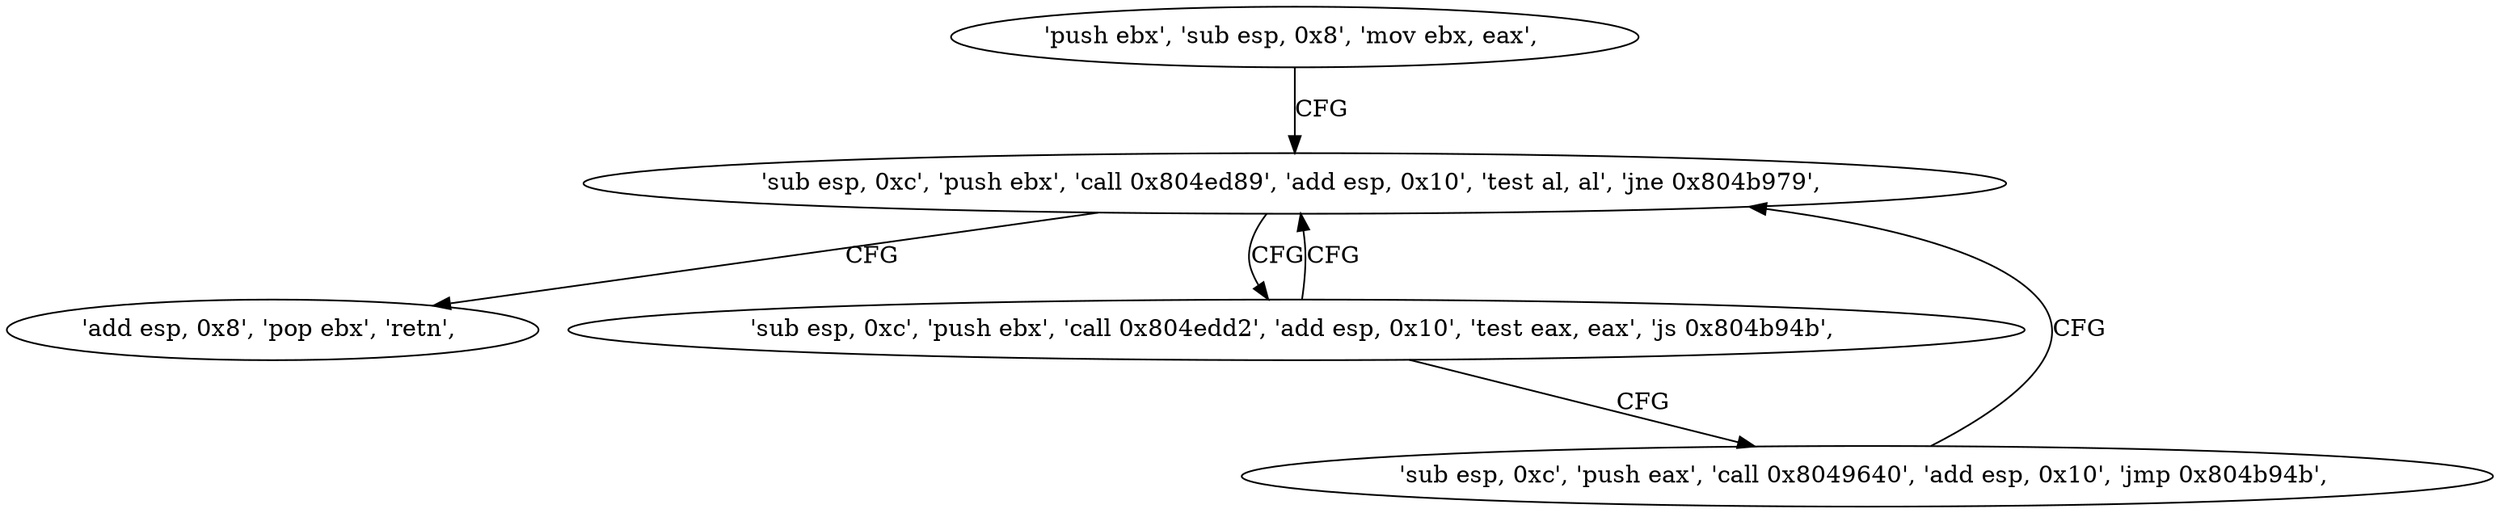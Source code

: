 digraph "func" {
"134527301" [label = "'push ebx', 'sub esp, 0x8', 'mov ebx, eax', " ]
"134527307" [label = "'sub esp, 0xc', 'push ebx', 'call 0x804ed89', 'add esp, 0x10', 'test al, al', 'jne 0x804b979', " ]
"134527353" [label = "'add esp, 0x8', 'pop ebx', 'retn', " ]
"134527323" [label = "'sub esp, 0xc', 'push ebx', 'call 0x804edd2', 'add esp, 0x10', 'test eax, eax', 'js 0x804b94b', " ]
"134527339" [label = "'sub esp, 0xc', 'push eax', 'call 0x8049640', 'add esp, 0x10', 'jmp 0x804b94b', " ]
"134527301" -> "134527307" [ label = "CFG" ]
"134527307" -> "134527353" [ label = "CFG" ]
"134527307" -> "134527323" [ label = "CFG" ]
"134527323" -> "134527307" [ label = "CFG" ]
"134527323" -> "134527339" [ label = "CFG" ]
"134527339" -> "134527307" [ label = "CFG" ]
}
